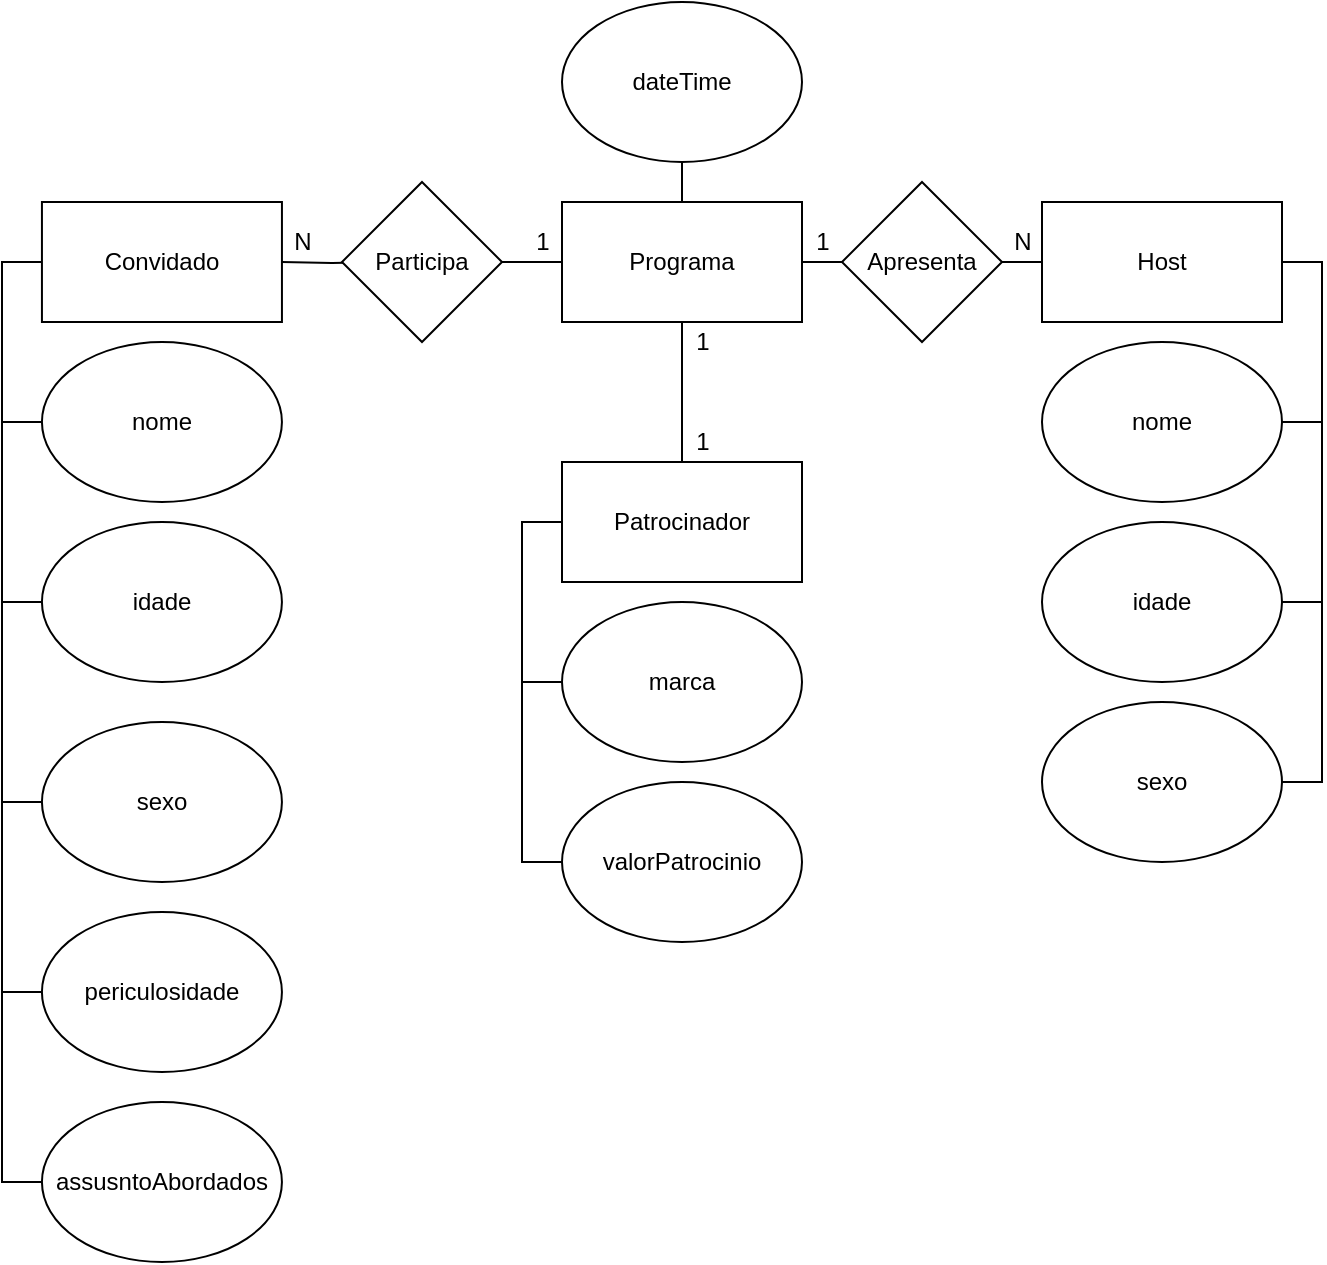 <mxfile version="20.0.1" type="device"><diagram id="r8epBuhjLe5Vt3yJYJme" name="Page-1"><mxGraphModel dx="1185" dy="1862" grid="1" gridSize="10" guides="1" tooltips="1" connect="1" arrows="1" fold="1" page="1" pageScale="1" pageWidth="827" pageHeight="1169" math="0" shadow="0"><root><mxCell id="0"/><mxCell id="1" parent="0"/><mxCell id="WhvC4mcsYaW8XzTiqWjF-1" value="Programa" style="rounded=0;whiteSpace=wrap;html=1;" vertex="1" parent="1"><mxGeometry x="410" y="70" width="120" height="60" as="geometry"/></mxCell><mxCell id="WhvC4mcsYaW8XzTiqWjF-45" value="" style="edgeStyle=orthogonalEdgeStyle;rounded=0;orthogonalLoop=1;jettySize=auto;html=1;endArrow=none;endFill=0;" edge="1" parent="1" source="WhvC4mcsYaW8XzTiqWjF-2" target="WhvC4mcsYaW8XzTiqWjF-1"><mxGeometry relative="1" as="geometry"/></mxCell><mxCell id="WhvC4mcsYaW8XzTiqWjF-2" value="dateTime" style="ellipse;whiteSpace=wrap;html=1;" vertex="1" parent="1"><mxGeometry x="410" y="-30" width="120" height="80" as="geometry"/></mxCell><mxCell id="WhvC4mcsYaW8XzTiqWjF-66" value="" style="edgeStyle=orthogonalEdgeStyle;rounded=0;orthogonalLoop=1;jettySize=auto;html=1;endArrow=none;endFill=0;" edge="1" parent="1" source="WhvC4mcsYaW8XzTiqWjF-9" target="WhvC4mcsYaW8XzTiqWjF-65"><mxGeometry relative="1" as="geometry"/></mxCell><mxCell id="WhvC4mcsYaW8XzTiqWjF-9" value="Host" style="rounded=0;whiteSpace=wrap;html=1;" vertex="1" parent="1"><mxGeometry x="650" y="70" width="120" height="60" as="geometry"/></mxCell><mxCell id="WhvC4mcsYaW8XzTiqWjF-41" style="edgeStyle=orthogonalEdgeStyle;rounded=0;orthogonalLoop=1;jettySize=auto;html=1;exitX=1;exitY=0.5;exitDx=0;exitDy=0;entryX=1;entryY=0.5;entryDx=0;entryDy=0;endArrow=none;endFill=0;" edge="1" parent="1" source="WhvC4mcsYaW8XzTiqWjF-10" target="WhvC4mcsYaW8XzTiqWjF-9"><mxGeometry relative="1" as="geometry"/></mxCell><mxCell id="WhvC4mcsYaW8XzTiqWjF-10" value="sexo" style="ellipse;whiteSpace=wrap;html=1;" vertex="1" parent="1"><mxGeometry x="650" y="320" width="120" height="80" as="geometry"/></mxCell><mxCell id="WhvC4mcsYaW8XzTiqWjF-42" style="edgeStyle=orthogonalEdgeStyle;rounded=0;orthogonalLoop=1;jettySize=auto;html=1;exitX=1;exitY=0.5;exitDx=0;exitDy=0;entryX=1;entryY=0.5;entryDx=0;entryDy=0;endArrow=none;endFill=0;" edge="1" parent="1" source="WhvC4mcsYaW8XzTiqWjF-11" target="WhvC4mcsYaW8XzTiqWjF-9"><mxGeometry relative="1" as="geometry"/></mxCell><mxCell id="WhvC4mcsYaW8XzTiqWjF-11" value="idade" style="ellipse;whiteSpace=wrap;html=1;" vertex="1" parent="1"><mxGeometry x="650" y="230" width="120" height="80" as="geometry"/></mxCell><mxCell id="WhvC4mcsYaW8XzTiqWjF-43" style="edgeStyle=orthogonalEdgeStyle;rounded=0;orthogonalLoop=1;jettySize=auto;html=1;exitX=1;exitY=0.5;exitDx=0;exitDy=0;entryX=1;entryY=0.5;entryDx=0;entryDy=0;endArrow=none;endFill=0;" edge="1" parent="1" source="WhvC4mcsYaW8XzTiqWjF-12" target="WhvC4mcsYaW8XzTiqWjF-9"><mxGeometry relative="1" as="geometry"/></mxCell><mxCell id="WhvC4mcsYaW8XzTiqWjF-12" value="nome" style="ellipse;whiteSpace=wrap;html=1;" vertex="1" parent="1"><mxGeometry x="650" y="140" width="120" height="80" as="geometry"/></mxCell><mxCell id="WhvC4mcsYaW8XzTiqWjF-22" style="edgeStyle=orthogonalEdgeStyle;rounded=0;orthogonalLoop=1;jettySize=auto;html=1;exitX=0;exitY=0.5;exitDx=0;exitDy=0;entryX=0;entryY=0.5;entryDx=0;entryDy=0;endArrow=none;endFill=0;" edge="1" parent="1" source="WhvC4mcsYaW8XzTiqWjF-16" target="WhvC4mcsYaW8XzTiqWjF-21"><mxGeometry relative="1" as="geometry"/></mxCell><mxCell id="WhvC4mcsYaW8XzTiqWjF-16" value="Convidado" style="rounded=0;whiteSpace=wrap;html=1;" vertex="1" parent="1"><mxGeometry x="149.97" y="70" width="120" height="60" as="geometry"/></mxCell><mxCell id="WhvC4mcsYaW8XzTiqWjF-26" style="edgeStyle=orthogonalEdgeStyle;rounded=0;orthogonalLoop=1;jettySize=auto;html=1;exitX=0;exitY=0.5;exitDx=0;exitDy=0;entryX=0;entryY=0.5;entryDx=0;entryDy=0;endArrow=none;endFill=0;" edge="1" parent="1" source="WhvC4mcsYaW8XzTiqWjF-17" target="WhvC4mcsYaW8XzTiqWjF-16"><mxGeometry relative="1" as="geometry"/></mxCell><mxCell id="WhvC4mcsYaW8XzTiqWjF-17" value="sexo" style="ellipse;whiteSpace=wrap;html=1;" vertex="1" parent="1"><mxGeometry x="149.97" y="330" width="120" height="80" as="geometry"/></mxCell><mxCell id="WhvC4mcsYaW8XzTiqWjF-25" style="edgeStyle=orthogonalEdgeStyle;rounded=0;orthogonalLoop=1;jettySize=auto;html=1;exitX=0;exitY=0.5;exitDx=0;exitDy=0;entryX=0;entryY=0.5;entryDx=0;entryDy=0;endArrow=none;endFill=0;" edge="1" parent="1" source="WhvC4mcsYaW8XzTiqWjF-18" target="WhvC4mcsYaW8XzTiqWjF-16"><mxGeometry relative="1" as="geometry"/></mxCell><mxCell id="WhvC4mcsYaW8XzTiqWjF-18" value="idade" style="ellipse;whiteSpace=wrap;html=1;" vertex="1" parent="1"><mxGeometry x="149.97" y="230" width="120" height="80" as="geometry"/></mxCell><mxCell id="WhvC4mcsYaW8XzTiqWjF-24" style="edgeStyle=orthogonalEdgeStyle;rounded=0;orthogonalLoop=1;jettySize=auto;html=1;exitX=0;exitY=0.5;exitDx=0;exitDy=0;entryX=0;entryY=0.5;entryDx=0;entryDy=0;endArrow=none;endFill=0;" edge="1" parent="1" source="WhvC4mcsYaW8XzTiqWjF-19" target="WhvC4mcsYaW8XzTiqWjF-16"><mxGeometry relative="1" as="geometry"/></mxCell><mxCell id="WhvC4mcsYaW8XzTiqWjF-19" value="nome" style="ellipse;whiteSpace=wrap;html=1;" vertex="1" parent="1"><mxGeometry x="149.97" y="140" width="120" height="80" as="geometry"/></mxCell><mxCell id="WhvC4mcsYaW8XzTiqWjF-23" style="edgeStyle=orthogonalEdgeStyle;rounded=0;orthogonalLoop=1;jettySize=auto;html=1;exitX=0;exitY=0.5;exitDx=0;exitDy=0;entryX=0;entryY=0.5;entryDx=0;entryDy=0;endArrow=none;endFill=0;" edge="1" parent="1" source="WhvC4mcsYaW8XzTiqWjF-20" target="WhvC4mcsYaW8XzTiqWjF-16"><mxGeometry relative="1" as="geometry"/></mxCell><mxCell id="WhvC4mcsYaW8XzTiqWjF-20" value="periculosidade" style="ellipse;whiteSpace=wrap;html=1;" vertex="1" parent="1"><mxGeometry x="149.97" y="425" width="120" height="80" as="geometry"/></mxCell><mxCell id="WhvC4mcsYaW8XzTiqWjF-21" value="assusntoAbordados" style="ellipse;whiteSpace=wrap;html=1;" vertex="1" parent="1"><mxGeometry x="149.97" y="520" width="120" height="80" as="geometry"/></mxCell><mxCell id="WhvC4mcsYaW8XzTiqWjF-34" style="edgeStyle=orthogonalEdgeStyle;rounded=0;orthogonalLoop=1;jettySize=auto;html=1;exitX=0;exitY=0.5;exitDx=0;exitDy=0;entryX=0;entryY=0.5;entryDx=0;entryDy=0;endArrow=none;endFill=0;" edge="1" parent="1" source="WhvC4mcsYaW8XzTiqWjF-31" target="WhvC4mcsYaW8XzTiqWjF-33"><mxGeometry relative="1" as="geometry"/></mxCell><mxCell id="WhvC4mcsYaW8XzTiqWjF-46" value="" style="edgeStyle=orthogonalEdgeStyle;rounded=0;orthogonalLoop=1;jettySize=auto;html=1;endArrow=none;endFill=0;" edge="1" parent="1" source="WhvC4mcsYaW8XzTiqWjF-31" target="WhvC4mcsYaW8XzTiqWjF-1"><mxGeometry relative="1" as="geometry"/></mxCell><mxCell id="WhvC4mcsYaW8XzTiqWjF-31" value="Patrocinador" style="whiteSpace=wrap;html=1;" vertex="1" parent="1"><mxGeometry x="410.0" y="200" width="120" height="60" as="geometry"/></mxCell><mxCell id="WhvC4mcsYaW8XzTiqWjF-35" style="edgeStyle=orthogonalEdgeStyle;rounded=0;orthogonalLoop=1;jettySize=auto;html=1;exitX=0;exitY=0.5;exitDx=0;exitDy=0;entryX=0;entryY=0.5;entryDx=0;entryDy=0;endArrow=none;endFill=0;" edge="1" parent="1" source="WhvC4mcsYaW8XzTiqWjF-32" target="WhvC4mcsYaW8XzTiqWjF-31"><mxGeometry relative="1" as="geometry"/></mxCell><mxCell id="WhvC4mcsYaW8XzTiqWjF-32" value="marca" style="ellipse;whiteSpace=wrap;html=1;" vertex="1" parent="1"><mxGeometry x="410.0" y="270" width="120" height="80" as="geometry"/></mxCell><mxCell id="WhvC4mcsYaW8XzTiqWjF-33" value="valorPatrocinio" style="ellipse;whiteSpace=wrap;html=1;" vertex="1" parent="1"><mxGeometry x="410.0" y="360" width="120" height="80" as="geometry"/></mxCell><mxCell id="WhvC4mcsYaW8XzTiqWjF-48" value="N" style="text;html=1;align=center;verticalAlign=middle;resizable=0;points=[];autosize=1;strokeColor=none;fillColor=none;" vertex="1" parent="1"><mxGeometry x="630" y="80" width="20" height="20" as="geometry"/></mxCell><mxCell id="WhvC4mcsYaW8XzTiqWjF-49" value="1" style="text;html=1;align=center;verticalAlign=middle;resizable=0;points=[];autosize=1;strokeColor=none;fillColor=none;" vertex="1" parent="1"><mxGeometry x="390" y="80" width="20" height="20" as="geometry"/></mxCell><mxCell id="WhvC4mcsYaW8XzTiqWjF-50" value="N" style="text;html=1;align=center;verticalAlign=middle;resizable=0;points=[];autosize=1;strokeColor=none;fillColor=none;" vertex="1" parent="1"><mxGeometry x="269.97" y="80" width="20" height="20" as="geometry"/></mxCell><mxCell id="WhvC4mcsYaW8XzTiqWjF-52" value="1" style="text;html=1;align=center;verticalAlign=middle;resizable=0;points=[];autosize=1;strokeColor=none;fillColor=none;" vertex="1" parent="1"><mxGeometry x="470" y="180" width="20" height="20" as="geometry"/></mxCell><mxCell id="WhvC4mcsYaW8XzTiqWjF-54" value="1" style="text;html=1;align=center;verticalAlign=middle;resizable=0;points=[];autosize=1;strokeColor=none;fillColor=none;" vertex="1" parent="1"><mxGeometry x="470" y="130" width="20" height="20" as="geometry"/></mxCell><mxCell id="WhvC4mcsYaW8XzTiqWjF-62" value="" style="edgeStyle=orthogonalEdgeStyle;rounded=0;orthogonalLoop=1;jettySize=auto;html=1;endArrow=none;endFill=0;" edge="1" parent="1" target="WhvC4mcsYaW8XzTiqWjF-16"><mxGeometry relative="1" as="geometry"><mxPoint x="320" y="100" as="sourcePoint"/></mxGeometry></mxCell><mxCell id="WhvC4mcsYaW8XzTiqWjF-64" value="" style="edgeStyle=orthogonalEdgeStyle;rounded=0;orthogonalLoop=1;jettySize=auto;html=1;endArrow=none;endFill=0;" edge="1" parent="1" source="WhvC4mcsYaW8XzTiqWjF-59" target="WhvC4mcsYaW8XzTiqWjF-1"><mxGeometry relative="1" as="geometry"/></mxCell><mxCell id="WhvC4mcsYaW8XzTiqWjF-59" value="Participa" style="rhombus;whiteSpace=wrap;html=1;" vertex="1" parent="1"><mxGeometry x="300" y="60" width="80" height="80" as="geometry"/></mxCell><mxCell id="WhvC4mcsYaW8XzTiqWjF-70" style="edgeStyle=orthogonalEdgeStyle;rounded=0;orthogonalLoop=1;jettySize=auto;html=1;exitX=0;exitY=0.5;exitDx=0;exitDy=0;entryX=1;entryY=0.5;entryDx=0;entryDy=0;endArrow=none;endFill=0;" edge="1" parent="1" source="WhvC4mcsYaW8XzTiqWjF-65" target="WhvC4mcsYaW8XzTiqWjF-1"><mxGeometry relative="1" as="geometry"/></mxCell><mxCell id="WhvC4mcsYaW8XzTiqWjF-65" value="Apresenta" style="rhombus;whiteSpace=wrap;html=1;" vertex="1" parent="1"><mxGeometry x="550" y="60" width="80" height="80" as="geometry"/></mxCell><mxCell id="WhvC4mcsYaW8XzTiqWjF-47" value="1" style="text;html=1;align=center;verticalAlign=middle;resizable=0;points=[];autosize=1;strokeColor=none;fillColor=none;" vertex="1" parent="1"><mxGeometry x="530" y="80" width="20" height="20" as="geometry"/></mxCell></root></mxGraphModel></diagram></mxfile>